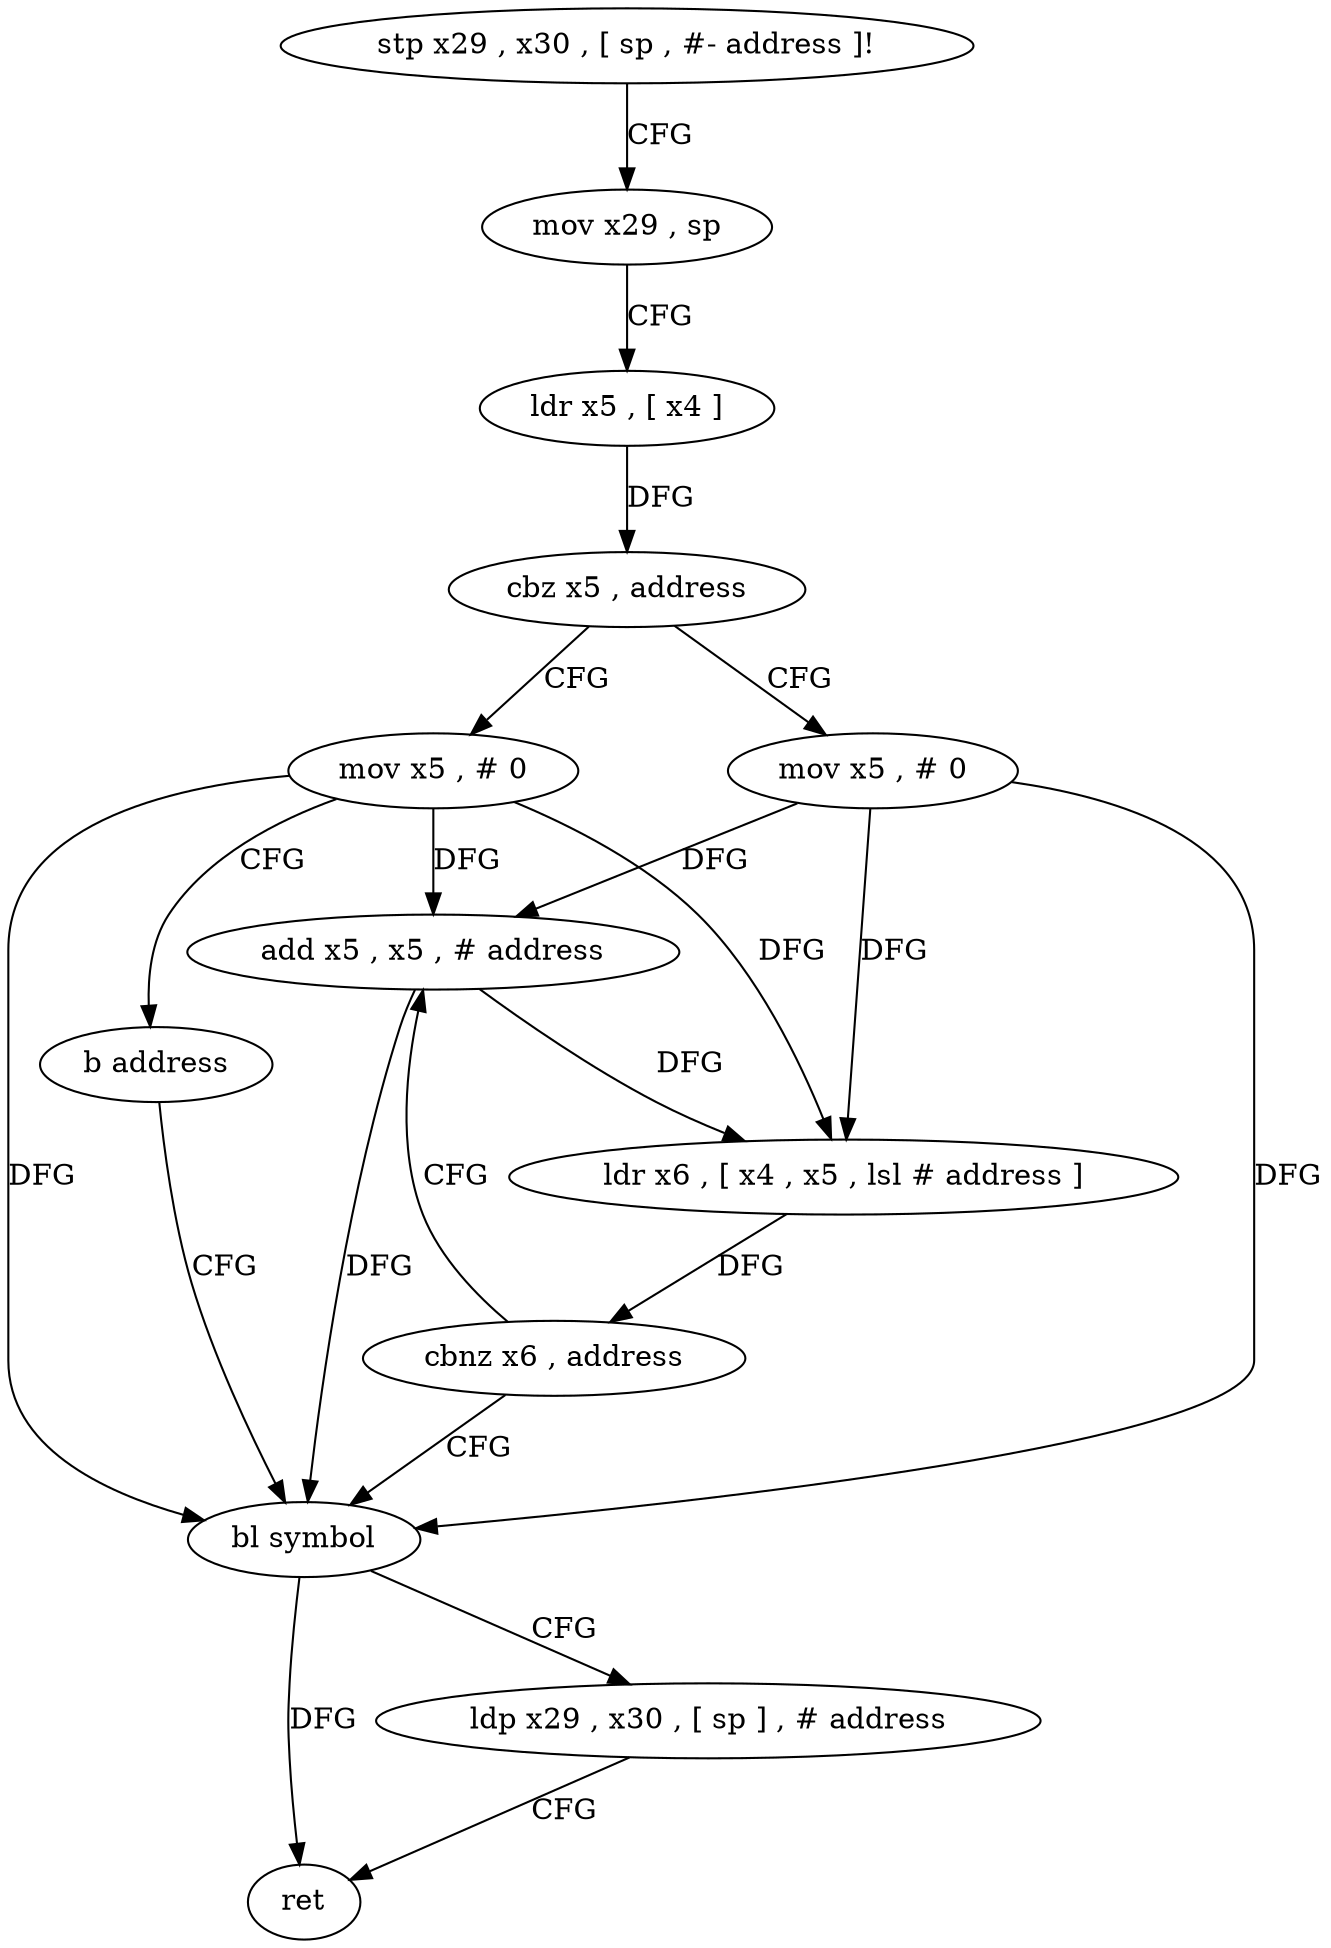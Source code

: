 digraph "func" {
"4373776" [label = "stp x29 , x30 , [ sp , #- address ]!" ]
"4373780" [label = "mov x29 , sp" ]
"4373784" [label = "ldr x5 , [ x4 ]" ]
"4373788" [label = "cbz x5 , address" ]
"4373820" [label = "mov x5 , # 0" ]
"4373792" [label = "mov x5 , # 0" ]
"4373824" [label = "b address" ]
"4373808" [label = "bl symbol" ]
"4373796" [label = "add x5 , x5 , # address" ]
"4373812" [label = "ldp x29 , x30 , [ sp ] , # address" ]
"4373816" [label = "ret" ]
"4373800" [label = "ldr x6 , [ x4 , x5 , lsl # address ]" ]
"4373804" [label = "cbnz x6 , address" ]
"4373776" -> "4373780" [ label = "CFG" ]
"4373780" -> "4373784" [ label = "CFG" ]
"4373784" -> "4373788" [ label = "DFG" ]
"4373788" -> "4373820" [ label = "CFG" ]
"4373788" -> "4373792" [ label = "CFG" ]
"4373820" -> "4373824" [ label = "CFG" ]
"4373820" -> "4373808" [ label = "DFG" ]
"4373820" -> "4373796" [ label = "DFG" ]
"4373820" -> "4373800" [ label = "DFG" ]
"4373792" -> "4373796" [ label = "DFG" ]
"4373792" -> "4373808" [ label = "DFG" ]
"4373792" -> "4373800" [ label = "DFG" ]
"4373824" -> "4373808" [ label = "CFG" ]
"4373808" -> "4373812" [ label = "CFG" ]
"4373808" -> "4373816" [ label = "DFG" ]
"4373796" -> "4373800" [ label = "DFG" ]
"4373796" -> "4373808" [ label = "DFG" ]
"4373812" -> "4373816" [ label = "CFG" ]
"4373800" -> "4373804" [ label = "DFG" ]
"4373804" -> "4373796" [ label = "CFG" ]
"4373804" -> "4373808" [ label = "CFG" ]
}

